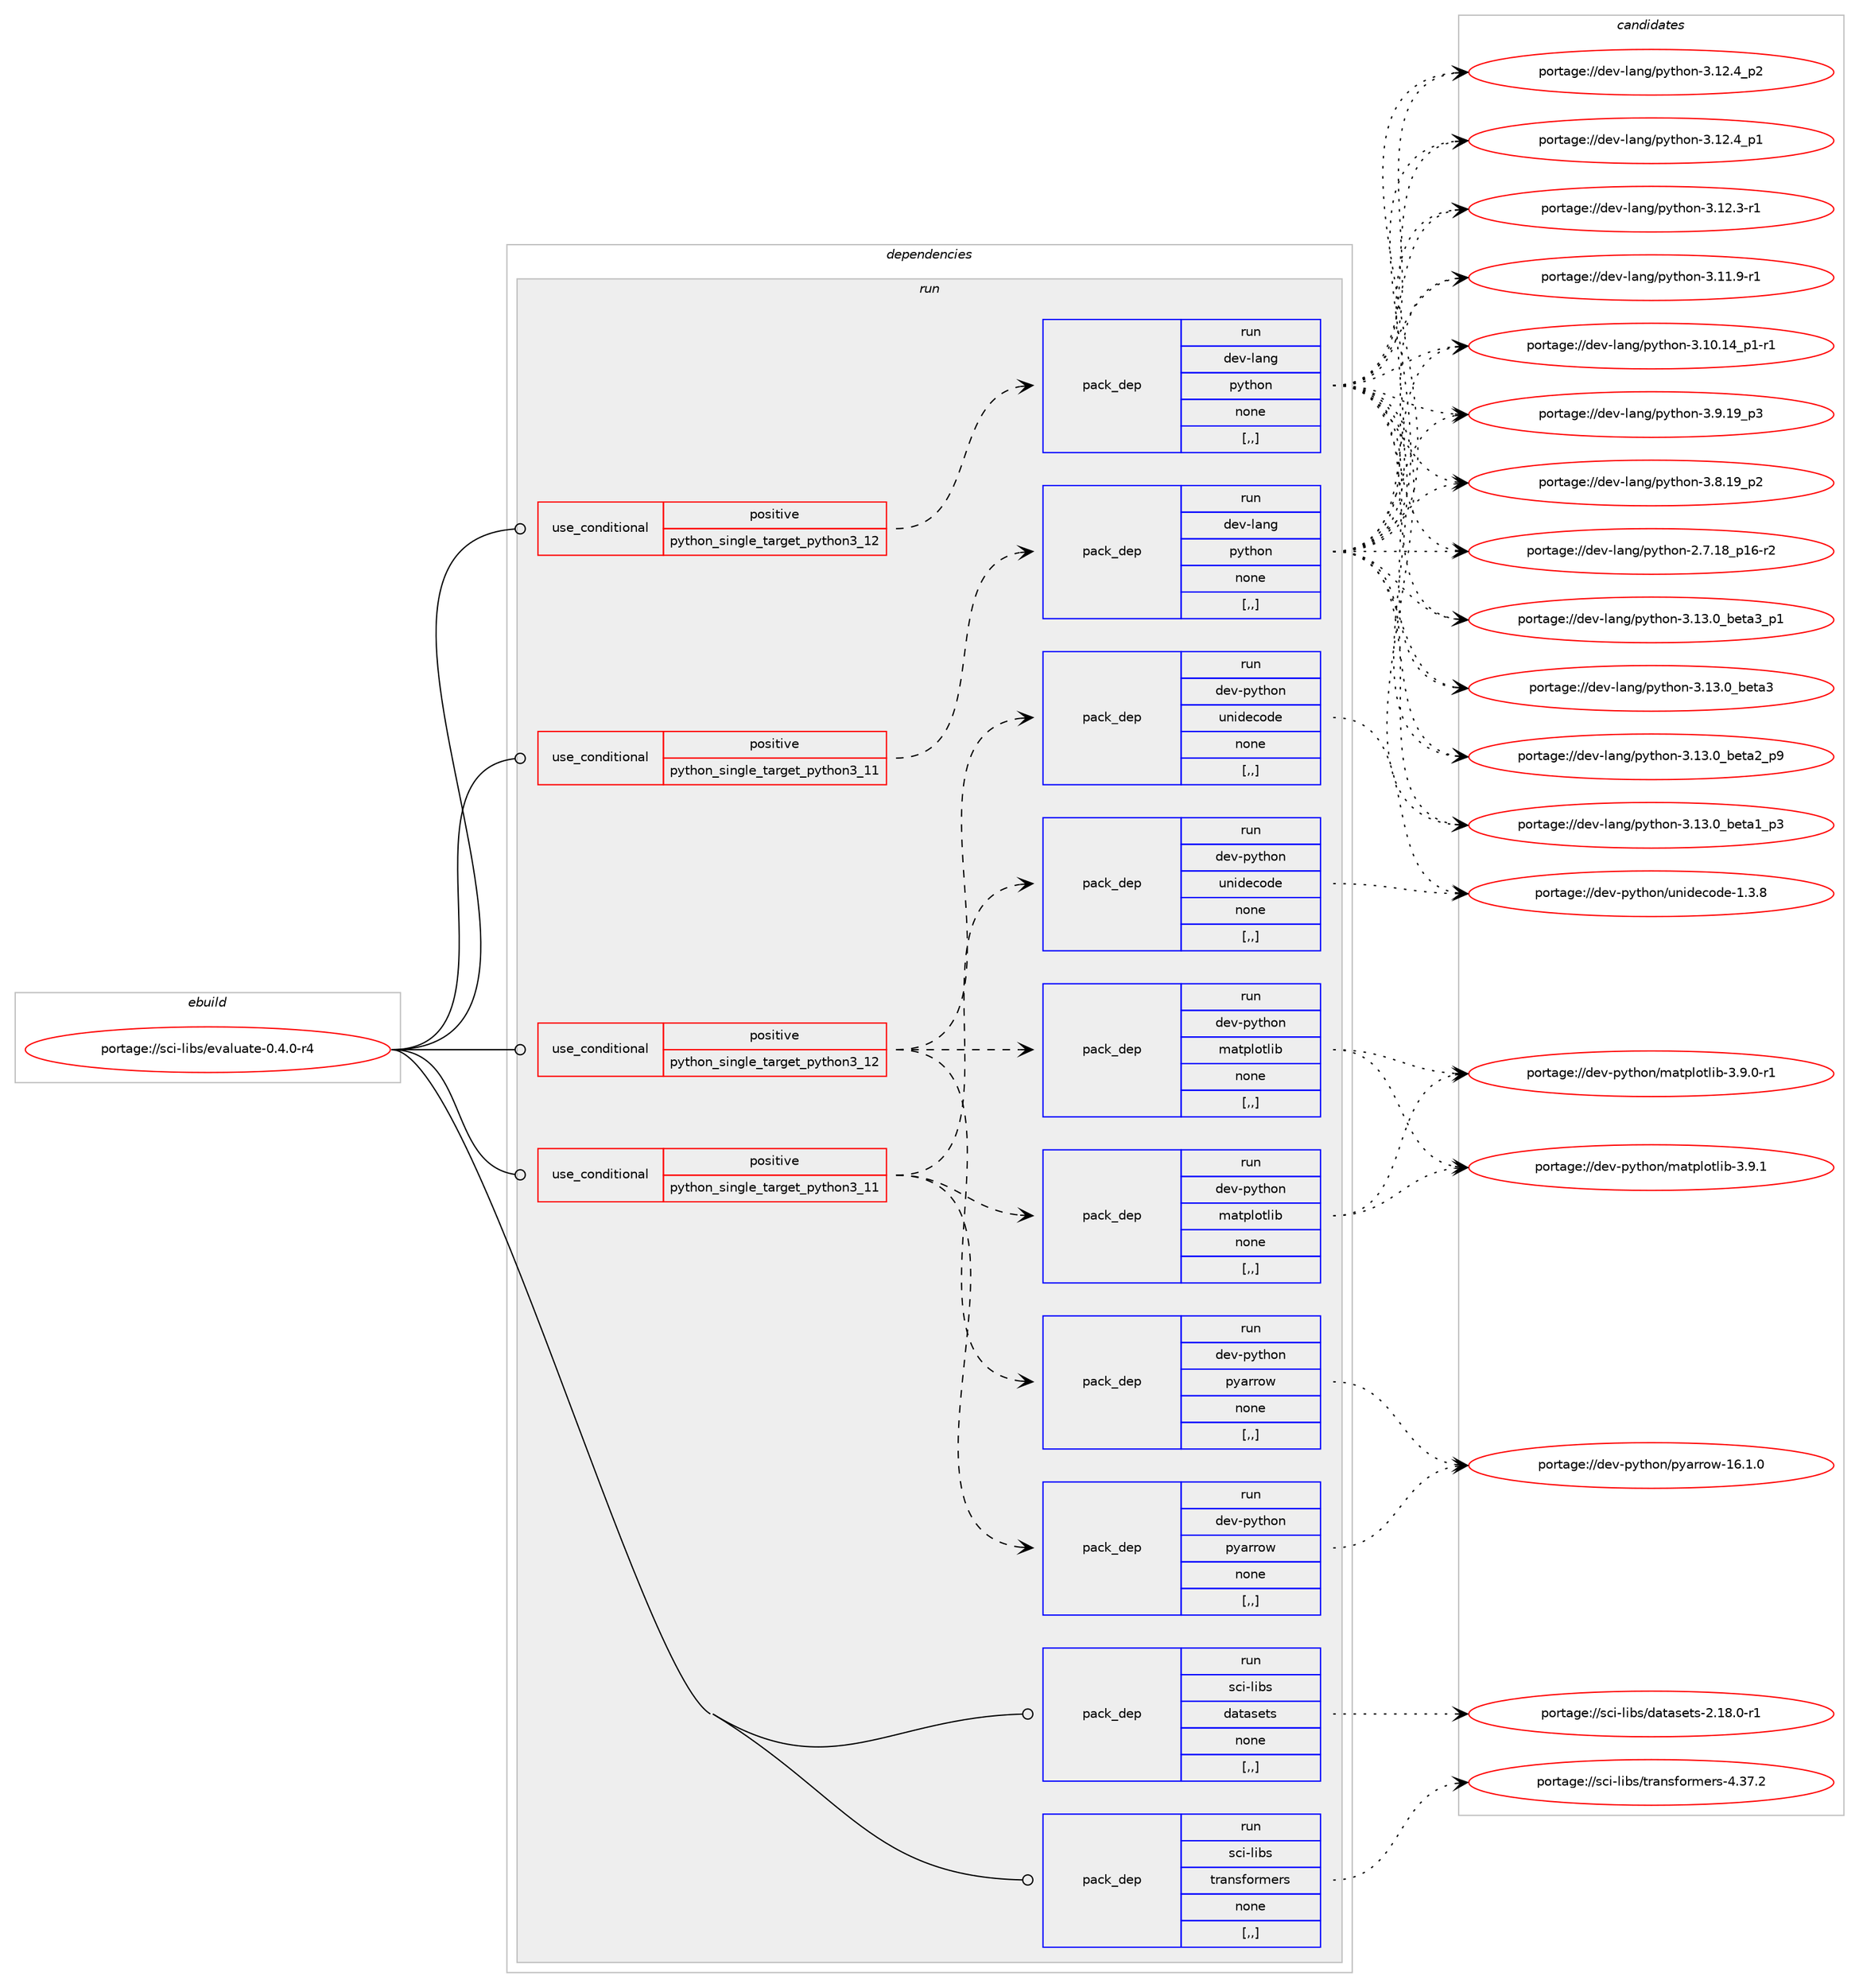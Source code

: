 digraph prolog {

# *************
# Graph options
# *************

newrank=true;
concentrate=true;
compound=true;
graph [rankdir=LR,fontname=Helvetica,fontsize=10,ranksep=1.5];#, ranksep=2.5, nodesep=0.2];
edge  [arrowhead=vee];
node  [fontname=Helvetica,fontsize=10];

# **********
# The ebuild
# **********

subgraph cluster_leftcol {
color=gray;
label=<<i>ebuild</i>>;
id [label="portage://sci-libs/evaluate-0.4.0-r4", color=red, width=4, href="../sci-libs/evaluate-0.4.0-r4.svg"];
}

# ****************
# The dependencies
# ****************

subgraph cluster_midcol {
color=gray;
label=<<i>dependencies</i>>;
subgraph cluster_compile {
fillcolor="#eeeeee";
style=filled;
label=<<i>compile</i>>;
}
subgraph cluster_compileandrun {
fillcolor="#eeeeee";
style=filled;
label=<<i>compile and run</i>>;
}
subgraph cluster_run {
fillcolor="#eeeeee";
style=filled;
label=<<i>run</i>>;
subgraph cond105507 {
dependency399454 [label=<<TABLE BORDER="0" CELLBORDER="1" CELLSPACING="0" CELLPADDING="4"><TR><TD ROWSPAN="3" CELLPADDING="10">use_conditional</TD></TR><TR><TD>positive</TD></TR><TR><TD>python_single_target_python3_11</TD></TR></TABLE>>, shape=none, color=red];
subgraph pack291081 {
dependency399455 [label=<<TABLE BORDER="0" CELLBORDER="1" CELLSPACING="0" CELLPADDING="4" WIDTH="220"><TR><TD ROWSPAN="6" CELLPADDING="30">pack_dep</TD></TR><TR><TD WIDTH="110">run</TD></TR><TR><TD>dev-lang</TD></TR><TR><TD>python</TD></TR><TR><TD>none</TD></TR><TR><TD>[,,]</TD></TR></TABLE>>, shape=none, color=blue];
}
dependency399454:e -> dependency399455:w [weight=20,style="dashed",arrowhead="vee"];
}
id:e -> dependency399454:w [weight=20,style="solid",arrowhead="odot"];
subgraph cond105508 {
dependency399456 [label=<<TABLE BORDER="0" CELLBORDER="1" CELLSPACING="0" CELLPADDING="4"><TR><TD ROWSPAN="3" CELLPADDING="10">use_conditional</TD></TR><TR><TD>positive</TD></TR><TR><TD>python_single_target_python3_11</TD></TR></TABLE>>, shape=none, color=red];
subgraph pack291082 {
dependency399457 [label=<<TABLE BORDER="0" CELLBORDER="1" CELLSPACING="0" CELLPADDING="4" WIDTH="220"><TR><TD ROWSPAN="6" CELLPADDING="30">pack_dep</TD></TR><TR><TD WIDTH="110">run</TD></TR><TR><TD>dev-python</TD></TR><TR><TD>matplotlib</TD></TR><TR><TD>none</TD></TR><TR><TD>[,,]</TD></TR></TABLE>>, shape=none, color=blue];
}
dependency399456:e -> dependency399457:w [weight=20,style="dashed",arrowhead="vee"];
subgraph pack291083 {
dependency399458 [label=<<TABLE BORDER="0" CELLBORDER="1" CELLSPACING="0" CELLPADDING="4" WIDTH="220"><TR><TD ROWSPAN="6" CELLPADDING="30">pack_dep</TD></TR><TR><TD WIDTH="110">run</TD></TR><TR><TD>dev-python</TD></TR><TR><TD>pyarrow</TD></TR><TR><TD>none</TD></TR><TR><TD>[,,]</TD></TR></TABLE>>, shape=none, color=blue];
}
dependency399456:e -> dependency399458:w [weight=20,style="dashed",arrowhead="vee"];
subgraph pack291084 {
dependency399459 [label=<<TABLE BORDER="0" CELLBORDER="1" CELLSPACING="0" CELLPADDING="4" WIDTH="220"><TR><TD ROWSPAN="6" CELLPADDING="30">pack_dep</TD></TR><TR><TD WIDTH="110">run</TD></TR><TR><TD>dev-python</TD></TR><TR><TD>unidecode</TD></TR><TR><TD>none</TD></TR><TR><TD>[,,]</TD></TR></TABLE>>, shape=none, color=blue];
}
dependency399456:e -> dependency399459:w [weight=20,style="dashed",arrowhead="vee"];
}
id:e -> dependency399456:w [weight=20,style="solid",arrowhead="odot"];
subgraph cond105509 {
dependency399460 [label=<<TABLE BORDER="0" CELLBORDER="1" CELLSPACING="0" CELLPADDING="4"><TR><TD ROWSPAN="3" CELLPADDING="10">use_conditional</TD></TR><TR><TD>positive</TD></TR><TR><TD>python_single_target_python3_12</TD></TR></TABLE>>, shape=none, color=red];
subgraph pack291085 {
dependency399461 [label=<<TABLE BORDER="0" CELLBORDER="1" CELLSPACING="0" CELLPADDING="4" WIDTH="220"><TR><TD ROWSPAN="6" CELLPADDING="30">pack_dep</TD></TR><TR><TD WIDTH="110">run</TD></TR><TR><TD>dev-lang</TD></TR><TR><TD>python</TD></TR><TR><TD>none</TD></TR><TR><TD>[,,]</TD></TR></TABLE>>, shape=none, color=blue];
}
dependency399460:e -> dependency399461:w [weight=20,style="dashed",arrowhead="vee"];
}
id:e -> dependency399460:w [weight=20,style="solid",arrowhead="odot"];
subgraph cond105510 {
dependency399462 [label=<<TABLE BORDER="0" CELLBORDER="1" CELLSPACING="0" CELLPADDING="4"><TR><TD ROWSPAN="3" CELLPADDING="10">use_conditional</TD></TR><TR><TD>positive</TD></TR><TR><TD>python_single_target_python3_12</TD></TR></TABLE>>, shape=none, color=red];
subgraph pack291086 {
dependency399463 [label=<<TABLE BORDER="0" CELLBORDER="1" CELLSPACING="0" CELLPADDING="4" WIDTH="220"><TR><TD ROWSPAN="6" CELLPADDING="30">pack_dep</TD></TR><TR><TD WIDTH="110">run</TD></TR><TR><TD>dev-python</TD></TR><TR><TD>matplotlib</TD></TR><TR><TD>none</TD></TR><TR><TD>[,,]</TD></TR></TABLE>>, shape=none, color=blue];
}
dependency399462:e -> dependency399463:w [weight=20,style="dashed",arrowhead="vee"];
subgraph pack291087 {
dependency399464 [label=<<TABLE BORDER="0" CELLBORDER="1" CELLSPACING="0" CELLPADDING="4" WIDTH="220"><TR><TD ROWSPAN="6" CELLPADDING="30">pack_dep</TD></TR><TR><TD WIDTH="110">run</TD></TR><TR><TD>dev-python</TD></TR><TR><TD>pyarrow</TD></TR><TR><TD>none</TD></TR><TR><TD>[,,]</TD></TR></TABLE>>, shape=none, color=blue];
}
dependency399462:e -> dependency399464:w [weight=20,style="dashed",arrowhead="vee"];
subgraph pack291088 {
dependency399465 [label=<<TABLE BORDER="0" CELLBORDER="1" CELLSPACING="0" CELLPADDING="4" WIDTH="220"><TR><TD ROWSPAN="6" CELLPADDING="30">pack_dep</TD></TR><TR><TD WIDTH="110">run</TD></TR><TR><TD>dev-python</TD></TR><TR><TD>unidecode</TD></TR><TR><TD>none</TD></TR><TR><TD>[,,]</TD></TR></TABLE>>, shape=none, color=blue];
}
dependency399462:e -> dependency399465:w [weight=20,style="dashed",arrowhead="vee"];
}
id:e -> dependency399462:w [weight=20,style="solid",arrowhead="odot"];
subgraph pack291089 {
dependency399466 [label=<<TABLE BORDER="0" CELLBORDER="1" CELLSPACING="0" CELLPADDING="4" WIDTH="220"><TR><TD ROWSPAN="6" CELLPADDING="30">pack_dep</TD></TR><TR><TD WIDTH="110">run</TD></TR><TR><TD>sci-libs</TD></TR><TR><TD>datasets</TD></TR><TR><TD>none</TD></TR><TR><TD>[,,]</TD></TR></TABLE>>, shape=none, color=blue];
}
id:e -> dependency399466:w [weight=20,style="solid",arrowhead="odot"];
subgraph pack291090 {
dependency399467 [label=<<TABLE BORDER="0" CELLBORDER="1" CELLSPACING="0" CELLPADDING="4" WIDTH="220"><TR><TD ROWSPAN="6" CELLPADDING="30">pack_dep</TD></TR><TR><TD WIDTH="110">run</TD></TR><TR><TD>sci-libs</TD></TR><TR><TD>transformers</TD></TR><TR><TD>none</TD></TR><TR><TD>[,,]</TD></TR></TABLE>>, shape=none, color=blue];
}
id:e -> dependency399467:w [weight=20,style="solid",arrowhead="odot"];
}
}

# **************
# The candidates
# **************

subgraph cluster_choices {
rank=same;
color=gray;
label=<<i>candidates</i>>;

subgraph choice291081 {
color=black;
nodesep=1;
choice10010111845108971101034711212111610411111045514649514648959810111697519511249 [label="portage://dev-lang/python-3.13.0_beta3_p1", color=red, width=4,href="../dev-lang/python-3.13.0_beta3_p1.svg"];
choice1001011184510897110103471121211161041111104551464951464895981011169751 [label="portage://dev-lang/python-3.13.0_beta3", color=red, width=4,href="../dev-lang/python-3.13.0_beta3.svg"];
choice10010111845108971101034711212111610411111045514649514648959810111697509511257 [label="portage://dev-lang/python-3.13.0_beta2_p9", color=red, width=4,href="../dev-lang/python-3.13.0_beta2_p9.svg"];
choice10010111845108971101034711212111610411111045514649514648959810111697499511251 [label="portage://dev-lang/python-3.13.0_beta1_p3", color=red, width=4,href="../dev-lang/python-3.13.0_beta1_p3.svg"];
choice100101118451089711010347112121116104111110455146495046529511250 [label="portage://dev-lang/python-3.12.4_p2", color=red, width=4,href="../dev-lang/python-3.12.4_p2.svg"];
choice100101118451089711010347112121116104111110455146495046529511249 [label="portage://dev-lang/python-3.12.4_p1", color=red, width=4,href="../dev-lang/python-3.12.4_p1.svg"];
choice100101118451089711010347112121116104111110455146495046514511449 [label="portage://dev-lang/python-3.12.3-r1", color=red, width=4,href="../dev-lang/python-3.12.3-r1.svg"];
choice100101118451089711010347112121116104111110455146494946574511449 [label="portage://dev-lang/python-3.11.9-r1", color=red, width=4,href="../dev-lang/python-3.11.9-r1.svg"];
choice100101118451089711010347112121116104111110455146494846495295112494511449 [label="portage://dev-lang/python-3.10.14_p1-r1", color=red, width=4,href="../dev-lang/python-3.10.14_p1-r1.svg"];
choice100101118451089711010347112121116104111110455146574649579511251 [label="portage://dev-lang/python-3.9.19_p3", color=red, width=4,href="../dev-lang/python-3.9.19_p3.svg"];
choice100101118451089711010347112121116104111110455146564649579511250 [label="portage://dev-lang/python-3.8.19_p2", color=red, width=4,href="../dev-lang/python-3.8.19_p2.svg"];
choice100101118451089711010347112121116104111110455046554649569511249544511450 [label="portage://dev-lang/python-2.7.18_p16-r2", color=red, width=4,href="../dev-lang/python-2.7.18_p16-r2.svg"];
dependency399455:e -> choice10010111845108971101034711212111610411111045514649514648959810111697519511249:w [style=dotted,weight="100"];
dependency399455:e -> choice1001011184510897110103471121211161041111104551464951464895981011169751:w [style=dotted,weight="100"];
dependency399455:e -> choice10010111845108971101034711212111610411111045514649514648959810111697509511257:w [style=dotted,weight="100"];
dependency399455:e -> choice10010111845108971101034711212111610411111045514649514648959810111697499511251:w [style=dotted,weight="100"];
dependency399455:e -> choice100101118451089711010347112121116104111110455146495046529511250:w [style=dotted,weight="100"];
dependency399455:e -> choice100101118451089711010347112121116104111110455146495046529511249:w [style=dotted,weight="100"];
dependency399455:e -> choice100101118451089711010347112121116104111110455146495046514511449:w [style=dotted,weight="100"];
dependency399455:e -> choice100101118451089711010347112121116104111110455146494946574511449:w [style=dotted,weight="100"];
dependency399455:e -> choice100101118451089711010347112121116104111110455146494846495295112494511449:w [style=dotted,weight="100"];
dependency399455:e -> choice100101118451089711010347112121116104111110455146574649579511251:w [style=dotted,weight="100"];
dependency399455:e -> choice100101118451089711010347112121116104111110455146564649579511250:w [style=dotted,weight="100"];
dependency399455:e -> choice100101118451089711010347112121116104111110455046554649569511249544511450:w [style=dotted,weight="100"];
}
subgraph choice291082 {
color=black;
nodesep=1;
choice10010111845112121116104111110471099711611210811111610810598455146574649 [label="portage://dev-python/matplotlib-3.9.1", color=red, width=4,href="../dev-python/matplotlib-3.9.1.svg"];
choice100101118451121211161041111104710997116112108111116108105984551465746484511449 [label="portage://dev-python/matplotlib-3.9.0-r1", color=red, width=4,href="../dev-python/matplotlib-3.9.0-r1.svg"];
dependency399457:e -> choice10010111845112121116104111110471099711611210811111610810598455146574649:w [style=dotted,weight="100"];
dependency399457:e -> choice100101118451121211161041111104710997116112108111116108105984551465746484511449:w [style=dotted,weight="100"];
}
subgraph choice291083 {
color=black;
nodesep=1;
choice10010111845112121116104111110471121219711411411111945495446494648 [label="portage://dev-python/pyarrow-16.1.0", color=red, width=4,href="../dev-python/pyarrow-16.1.0.svg"];
dependency399458:e -> choice10010111845112121116104111110471121219711411411111945495446494648:w [style=dotted,weight="100"];
}
subgraph choice291084 {
color=black;
nodesep=1;
choice100101118451121211161041111104711711010510010199111100101454946514656 [label="portage://dev-python/unidecode-1.3.8", color=red, width=4,href="../dev-python/unidecode-1.3.8.svg"];
dependency399459:e -> choice100101118451121211161041111104711711010510010199111100101454946514656:w [style=dotted,weight="100"];
}
subgraph choice291085 {
color=black;
nodesep=1;
choice10010111845108971101034711212111610411111045514649514648959810111697519511249 [label="portage://dev-lang/python-3.13.0_beta3_p1", color=red, width=4,href="../dev-lang/python-3.13.0_beta3_p1.svg"];
choice1001011184510897110103471121211161041111104551464951464895981011169751 [label="portage://dev-lang/python-3.13.0_beta3", color=red, width=4,href="../dev-lang/python-3.13.0_beta3.svg"];
choice10010111845108971101034711212111610411111045514649514648959810111697509511257 [label="portage://dev-lang/python-3.13.0_beta2_p9", color=red, width=4,href="../dev-lang/python-3.13.0_beta2_p9.svg"];
choice10010111845108971101034711212111610411111045514649514648959810111697499511251 [label="portage://dev-lang/python-3.13.0_beta1_p3", color=red, width=4,href="../dev-lang/python-3.13.0_beta1_p3.svg"];
choice100101118451089711010347112121116104111110455146495046529511250 [label="portage://dev-lang/python-3.12.4_p2", color=red, width=4,href="../dev-lang/python-3.12.4_p2.svg"];
choice100101118451089711010347112121116104111110455146495046529511249 [label="portage://dev-lang/python-3.12.4_p1", color=red, width=4,href="../dev-lang/python-3.12.4_p1.svg"];
choice100101118451089711010347112121116104111110455146495046514511449 [label="portage://dev-lang/python-3.12.3-r1", color=red, width=4,href="../dev-lang/python-3.12.3-r1.svg"];
choice100101118451089711010347112121116104111110455146494946574511449 [label="portage://dev-lang/python-3.11.9-r1", color=red, width=4,href="../dev-lang/python-3.11.9-r1.svg"];
choice100101118451089711010347112121116104111110455146494846495295112494511449 [label="portage://dev-lang/python-3.10.14_p1-r1", color=red, width=4,href="../dev-lang/python-3.10.14_p1-r1.svg"];
choice100101118451089711010347112121116104111110455146574649579511251 [label="portage://dev-lang/python-3.9.19_p3", color=red, width=4,href="../dev-lang/python-3.9.19_p3.svg"];
choice100101118451089711010347112121116104111110455146564649579511250 [label="portage://dev-lang/python-3.8.19_p2", color=red, width=4,href="../dev-lang/python-3.8.19_p2.svg"];
choice100101118451089711010347112121116104111110455046554649569511249544511450 [label="portage://dev-lang/python-2.7.18_p16-r2", color=red, width=4,href="../dev-lang/python-2.7.18_p16-r2.svg"];
dependency399461:e -> choice10010111845108971101034711212111610411111045514649514648959810111697519511249:w [style=dotted,weight="100"];
dependency399461:e -> choice1001011184510897110103471121211161041111104551464951464895981011169751:w [style=dotted,weight="100"];
dependency399461:e -> choice10010111845108971101034711212111610411111045514649514648959810111697509511257:w [style=dotted,weight="100"];
dependency399461:e -> choice10010111845108971101034711212111610411111045514649514648959810111697499511251:w [style=dotted,weight="100"];
dependency399461:e -> choice100101118451089711010347112121116104111110455146495046529511250:w [style=dotted,weight="100"];
dependency399461:e -> choice100101118451089711010347112121116104111110455146495046529511249:w [style=dotted,weight="100"];
dependency399461:e -> choice100101118451089711010347112121116104111110455146495046514511449:w [style=dotted,weight="100"];
dependency399461:e -> choice100101118451089711010347112121116104111110455146494946574511449:w [style=dotted,weight="100"];
dependency399461:e -> choice100101118451089711010347112121116104111110455146494846495295112494511449:w [style=dotted,weight="100"];
dependency399461:e -> choice100101118451089711010347112121116104111110455146574649579511251:w [style=dotted,weight="100"];
dependency399461:e -> choice100101118451089711010347112121116104111110455146564649579511250:w [style=dotted,weight="100"];
dependency399461:e -> choice100101118451089711010347112121116104111110455046554649569511249544511450:w [style=dotted,weight="100"];
}
subgraph choice291086 {
color=black;
nodesep=1;
choice10010111845112121116104111110471099711611210811111610810598455146574649 [label="portage://dev-python/matplotlib-3.9.1", color=red, width=4,href="../dev-python/matplotlib-3.9.1.svg"];
choice100101118451121211161041111104710997116112108111116108105984551465746484511449 [label="portage://dev-python/matplotlib-3.9.0-r1", color=red, width=4,href="../dev-python/matplotlib-3.9.0-r1.svg"];
dependency399463:e -> choice10010111845112121116104111110471099711611210811111610810598455146574649:w [style=dotted,weight="100"];
dependency399463:e -> choice100101118451121211161041111104710997116112108111116108105984551465746484511449:w [style=dotted,weight="100"];
}
subgraph choice291087 {
color=black;
nodesep=1;
choice10010111845112121116104111110471121219711411411111945495446494648 [label="portage://dev-python/pyarrow-16.1.0", color=red, width=4,href="../dev-python/pyarrow-16.1.0.svg"];
dependency399464:e -> choice10010111845112121116104111110471121219711411411111945495446494648:w [style=dotted,weight="100"];
}
subgraph choice291088 {
color=black;
nodesep=1;
choice100101118451121211161041111104711711010510010199111100101454946514656 [label="portage://dev-python/unidecode-1.3.8", color=red, width=4,href="../dev-python/unidecode-1.3.8.svg"];
dependency399465:e -> choice100101118451121211161041111104711711010510010199111100101454946514656:w [style=dotted,weight="100"];
}
subgraph choice291089 {
color=black;
nodesep=1;
choice115991054510810598115471009711697115101116115455046495646484511449 [label="portage://sci-libs/datasets-2.18.0-r1", color=red, width=4,href="../sci-libs/datasets-2.18.0-r1.svg"];
dependency399466:e -> choice115991054510810598115471009711697115101116115455046495646484511449:w [style=dotted,weight="100"];
}
subgraph choice291090 {
color=black;
nodesep=1;
choice115991054510810598115471161149711011510211111410910111411545524651554650 [label="portage://sci-libs/transformers-4.37.2", color=red, width=4,href="../sci-libs/transformers-4.37.2.svg"];
dependency399467:e -> choice115991054510810598115471161149711011510211111410910111411545524651554650:w [style=dotted,weight="100"];
}
}

}
